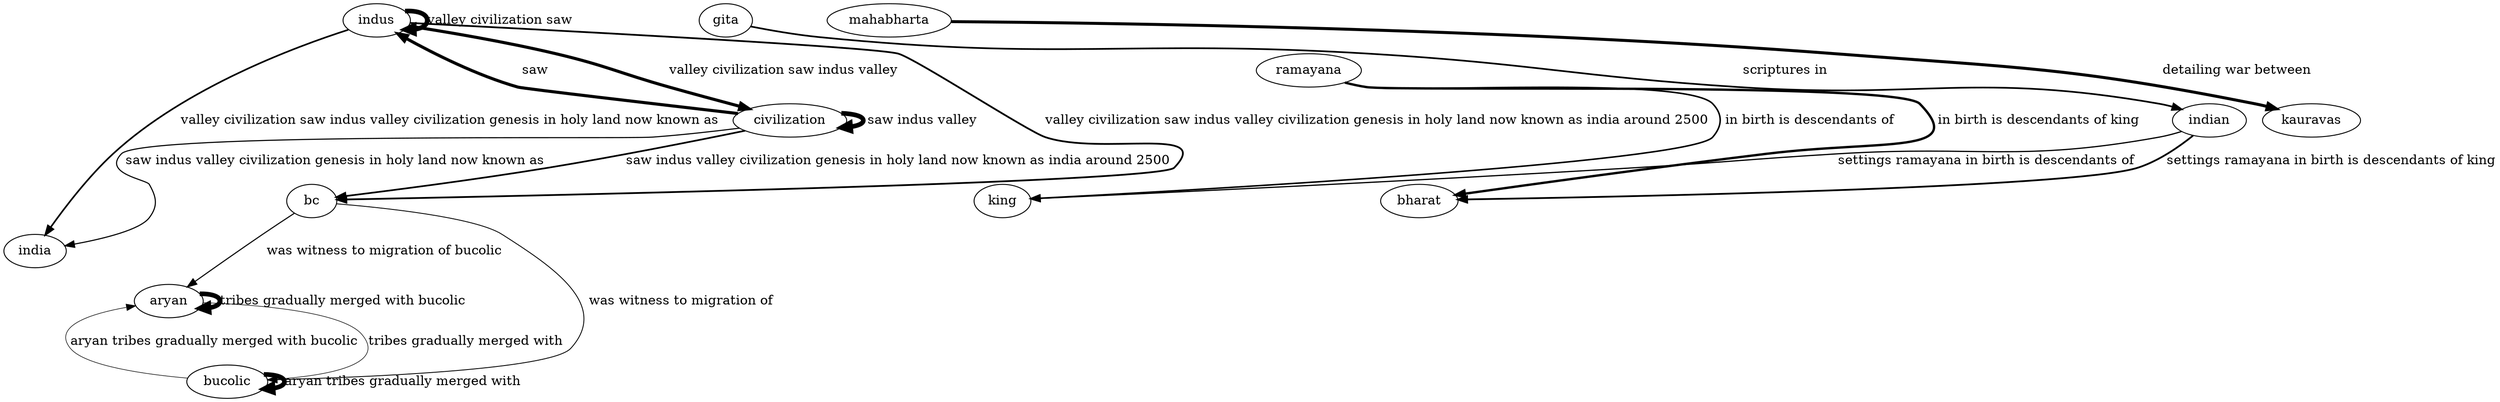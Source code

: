 strict digraph  {
	indus -> indus	 [label="valley civilization saw ",
		penwidth=5.00000040545,
		weight=1.00000008109];
	indus -> india	 [label="valley civilization saw indus valley civilization genesis in holy land now known as",
		penwidth=1.75883845715,
		weight=0.35176769143];
	indus -> bc	 [label="valley civilization saw indus valley civilization genesis in holy land now known as india around 2500",
		penwidth=1.8850347227,
		weight=0.377006944539];
	indus -> civilization	 [label="valley civilization saw indus valley",
		penwidth=3.31403494882,
		weight=0.662806989764];
	bc -> aryan	 [label=" was witness to migration of bucolic",
		penwidth=1.143106952,
		weight=0.2286213904];
	bc -> bucolic	 [label=" was witness to migration of",
		penwidth=0.90262112994,
		weight=0.180524225988];
	civilization -> indus	 [label=" saw ",
		penwidth=3.31403494882,
		weight=0.662806989764];
	civilization -> india	 [label=" saw indus valley civilization genesis in holy land now known as",
		penwidth=1.16951478918,
		weight=0.233902957837];
	civilization -> bc	 [label=" saw indus valley civilization genesis in holy land now known as india around 2500",
		penwidth=1.80665839157,
		weight=0.361331678313];
	civilization -> civilization	 [label=" saw indus valley",
		penwidth=4.99999994783,
		weight=0.999999989566];
	aryan -> aryan	 [label="tribes gradually merged with bucolic",
		penwidth=5.0000002271,
		weight=1.00000004542];
	aryan -> bucolic	 [label="tribes gradually merged with ",
		penwidth=0.607526453195,
		weight=0.121505290639];
	bucolic -> aryan	 [label="aryan tribes gradually merged with bucolic",
		penwidth=0.607526453195,
		weight=0.121505290639];
	bucolic -> bucolic	 [label="aryan tribes gradually merged with ",
		penwidth=5.0000008564,
		weight=1.00000017128];
	ramayana -> king	 [label=" in birth is descendants of",
		penwidth=1.63438683076,
		weight=0.326877366152];
	ramayana -> bharat	 [label=" in birth is descendants of king",
		penwidth=2.53240178861,
		weight=0.506480357721];
	indian -> king	 [label="settings ramayana in birth is descendants of",
		penwidth=1.29932084186,
		weight=0.259864168371];
	indian -> bharat	 [label="settings ramayana in birth is descendants of king",
		penwidth=1.88718857702,
		weight=0.377437715404];
	mahabharta -> kauravas	 [label=" detailing war between",
		penwidth=3.20701130746,
		weight=0.641402261493];
	gita -> indian	 [label=" scriptures in ",
		penwidth=1.8030057646,
		weight=0.36060115292];
}
